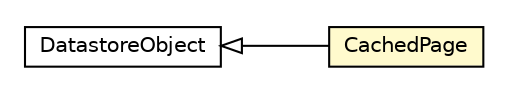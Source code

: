 #!/usr/local/bin/dot
#
# Class diagram 
# Generated by UMLGraph version R5_6-24-gf6e263 (http://www.umlgraph.org/)
#

digraph G {
	edge [fontname="Helvetica",fontsize=10,labelfontname="Helvetica",labelfontsize=10];
	node [fontname="Helvetica",fontsize=10,shape=plaintext];
	nodesep=0.25;
	ranksep=0.5;
	rankdir=LR;
	// com.gwtplatform.crawlerservice.server.domain.DatastoreObject
	c104332 [label=<<table title="com.gwtplatform.crawlerservice.server.domain.DatastoreObject" border="0" cellborder="1" cellspacing="0" cellpadding="2" port="p" href="./DatastoreObject.html">
		<tr><td><table border="0" cellspacing="0" cellpadding="1">
<tr><td align="center" balign="center"> DatastoreObject </td></tr>
		</table></td></tr>
		</table>>, URL="./DatastoreObject.html", fontname="Helvetica", fontcolor="black", fontsize=10.0];
	// com.gwtplatform.crawlerservice.server.domain.CachedPage
	c104333 [label=<<table title="com.gwtplatform.crawlerservice.server.domain.CachedPage" border="0" cellborder="1" cellspacing="0" cellpadding="2" port="p" bgcolor="lemonChiffon" href="./CachedPage.html">
		<tr><td><table border="0" cellspacing="0" cellpadding="1">
<tr><td align="center" balign="center"> CachedPage </td></tr>
		</table></td></tr>
		</table>>, URL="./CachedPage.html", fontname="Helvetica", fontcolor="black", fontsize=10.0];
	//com.gwtplatform.crawlerservice.server.domain.CachedPage extends com.gwtplatform.crawlerservice.server.domain.DatastoreObject
	c104332:p -> c104333:p [dir=back,arrowtail=empty];
}


